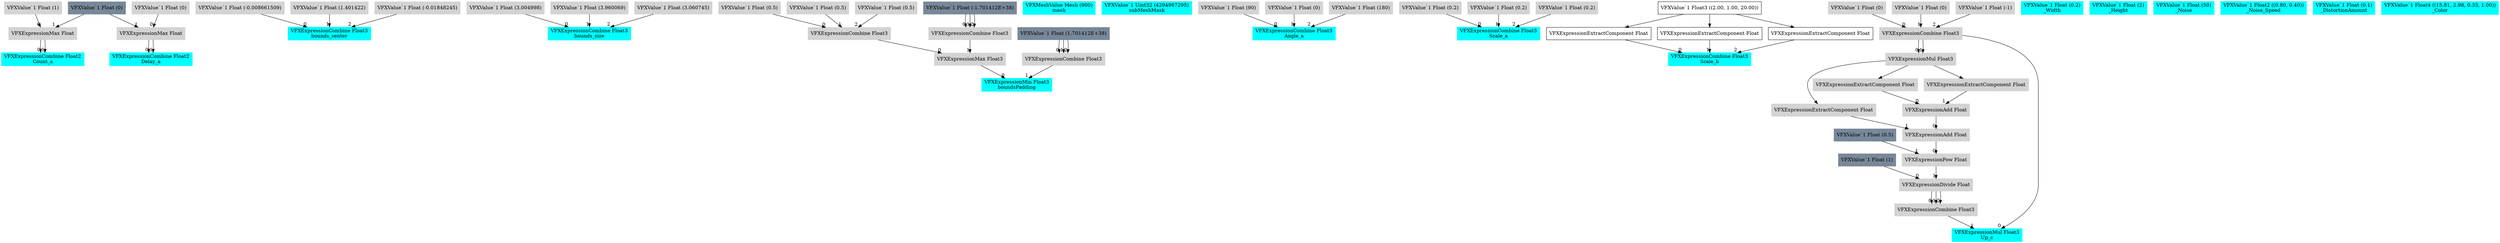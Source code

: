 digraph G {
node0 [shape="box" color="cyan" style="filled" label="VFXExpressionCombine Float2
Count_a"]
node1 [shape="box" color="lightgray" style="filled" label="VFXExpressionMax Float"]
node2 [shape="box" color="lightgray" style="filled" label="VFXValue`1 Float (1)"]
node3 [shape="box" color="lightslategray" style="filled" label="VFXValue`1 Float (0)"]
node4 [shape="box" color="cyan" style="filled" label="VFXExpressionCombine Float2
Delay_a"]
node5 [shape="box" color="lightgray" style="filled" label="VFXExpressionMax Float"]
node6 [shape="box" color="lightgray" style="filled" label="VFXValue`1 Float (0)"]
node7 [shape="box" color="cyan" style="filled" label="VFXExpressionCombine Float3
bounds_center"]
node8 [shape="box" color="lightgray" style="filled" label="VFXValue`1 Float (-0.008661509)"]
node9 [shape="box" color="lightgray" style="filled" label="VFXValue`1 Float (1.401422)"]
node10 [shape="box" color="lightgray" style="filled" label="VFXValue`1 Float (-0.01848245)"]
node11 [shape="box" color="cyan" style="filled" label="VFXExpressionCombine Float3
bounds_size"]
node12 [shape="box" color="lightgray" style="filled" label="VFXValue`1 Float (3.004998)"]
node13 [shape="box" color="lightgray" style="filled" label="VFXValue`1 Float (3.960069)"]
node14 [shape="box" color="lightgray" style="filled" label="VFXValue`1 Float (3.060745)"]
node15 [shape="box" color="cyan" style="filled" label="VFXExpressionMin Float3
boundsPadding"]
node16 [shape="box" color="lightgray" style="filled" label="VFXExpressionMax Float3"]
node17 [shape="box" color="lightgray" style="filled" label="VFXExpressionCombine Float3"]
node18 [shape="box" color="lightgray" style="filled" label="VFXValue`1 Float (0.5)"]
node19 [shape="box" color="lightgray" style="filled" label="VFXValue`1 Float (0.5)"]
node20 [shape="box" color="lightgray" style="filled" label="VFXValue`1 Float (0.5)"]
node21 [shape="box" color="lightgray" style="filled" label="VFXExpressionCombine Float3"]
node22 [shape="box" color="lightslategray" style="filled" label="VFXValue`1 Float (-1.701412E+38)"]
node23 [shape="box" color="lightgray" style="filled" label="VFXExpressionCombine Float3"]
node24 [shape="box" color="lightslategray" style="filled" label="VFXValue`1 Float (1.701412E+38)"]
node25 [shape="box" color="cyan" style="filled" label="VFXMeshValue Mesh (900)
mesh"]
node26 [shape="box" color="cyan" style="filled" label="VFXValue`1 Uint32 (4294967295)
subMeshMask"]
node27 [shape="box" color="cyan" style="filled" label="VFXExpressionCombine Float3
Angle_a"]
node28 [shape="box" color="lightgray" style="filled" label="VFXValue`1 Float (90)"]
node29 [shape="box" color="lightgray" style="filled" label="VFXValue`1 Float (0)"]
node30 [shape="box" color="lightgray" style="filled" label="VFXValue`1 Float (180)"]
node31 [shape="box" color="cyan" style="filled" label="VFXExpressionCombine Float3
Scale_a"]
node32 [shape="box" color="lightgray" style="filled" label="VFXValue`1 Float (0.2)"]
node33 [shape="box" color="lightgray" style="filled" label="VFXValue`1 Float (0.2)"]
node34 [shape="box" color="lightgray" style="filled" label="VFXValue`1 Float (0.2)"]
node35 [shape="box" color="cyan" style="filled" label="VFXExpressionCombine Float3
Scale_b"]
node36 [shape="box" label="VFXExpressionExtractComponent Float"]
node37 [shape="box" label="VFXValue`1 Float3 ((2.00, 1.00, 20.00))"]
node38 [shape="box" label="VFXExpressionExtractComponent Float"]
node39 [shape="box" label="VFXExpressionExtractComponent Float"]
node40 [shape="box" color="cyan" style="filled" label="VFXExpressionMul Float3
Up_c"]
node41 [shape="box" color="lightgray" style="filled" label="VFXExpressionCombine Float3"]
node42 [shape="box" color="lightgray" style="filled" label="VFXValue`1 Float (0)"]
node43 [shape="box" color="lightgray" style="filled" label="VFXValue`1 Float (0)"]
node44 [shape="box" color="lightgray" style="filled" label="VFXValue`1 Float (-1)"]
node45 [shape="box" color="lightgray" style="filled" label="VFXExpressionCombine Float3"]
node46 [shape="box" color="lightgray" style="filled" label="VFXExpressionDivide Float"]
node47 [shape="box" color="lightslategray" style="filled" label="VFXValue`1 Float (1)"]
node48 [shape="box" color="lightgray" style="filled" label="VFXExpressionPow Float"]
node49 [shape="box" color="lightgray" style="filled" label="VFXExpressionAdd Float"]
node50 [shape="box" color="lightgray" style="filled" label="VFXExpressionAdd Float"]
node51 [shape="box" color="lightgray" style="filled" label="VFXExpressionExtractComponent Float"]
node52 [shape="box" color="lightgray" style="filled" label="VFXExpressionMul Float3"]
node53 [shape="box" color="lightgray" style="filled" label="VFXExpressionExtractComponent Float"]
node54 [shape="box" color="lightgray" style="filled" label="VFXExpressionExtractComponent Float"]
node55 [shape="box" color="lightslategray" style="filled" label="VFXValue`1 Float (0.5)"]
node56 [shape="box" color="cyan" style="filled" label="VFXValue`1 Float (0.2)
_Width"]
node57 [shape="box" color="cyan" style="filled" label="VFXValue`1 Float (2)
_Height"]
node58 [shape="box" color="cyan" style="filled" label="VFXValue`1 Float (50)
_Noise"]
node59 [shape="box" color="cyan" style="filled" label="VFXValue`1 Float2 ((0.80, 0.40))
_Noise_Speed"]
node60 [shape="box" color="cyan" style="filled" label="VFXValue`1 Float (0.1)
_DistortionAmount"]
node61 [shape="box" color="cyan" style="filled" label="VFXValue`1 Float4 ((15.81, 2.98, 0.33, 1.00))
_Color"]
node1 -> node0 [headlabel="0"]
node1 -> node0 [headlabel="1"]
node2 -> node1 [headlabel="0"]
node3 -> node1 [headlabel="1"]
node5 -> node4 [headlabel="0"]
node5 -> node4 [headlabel="1"]
node6 -> node5 [headlabel="0"]
node3 -> node5 [headlabel="1"]
node8 -> node7 [headlabel="0"]
node9 -> node7 [headlabel="1"]
node10 -> node7 [headlabel="2"]
node12 -> node11 [headlabel="0"]
node13 -> node11 [headlabel="1"]
node14 -> node11 [headlabel="2"]
node16 -> node15 [headlabel="0"]
node23 -> node15 [headlabel="1"]
node17 -> node16 [headlabel="0"]
node21 -> node16 [headlabel="1"]
node18 -> node17 [headlabel="0"]
node19 -> node17 [headlabel="1"]
node20 -> node17 [headlabel="2"]
node22 -> node21 [headlabel="0"]
node22 -> node21 [headlabel="1"]
node22 -> node21 [headlabel="2"]
node24 -> node23 [headlabel="0"]
node24 -> node23 [headlabel="1"]
node24 -> node23 [headlabel="2"]
node28 -> node27 [headlabel="0"]
node29 -> node27 [headlabel="1"]
node30 -> node27 [headlabel="2"]
node32 -> node31 [headlabel="0"]
node33 -> node31 [headlabel="1"]
node34 -> node31 [headlabel="2"]
node36 -> node35 [headlabel="0"]
node38 -> node35 [headlabel="1"]
node39 -> node35 [headlabel="2"]
node37 -> node36 
node37 -> node38 
node37 -> node39 
node41 -> node40 [headlabel="0"]
node45 -> node40 [headlabel="1"]
node42 -> node41 [headlabel="0"]
node43 -> node41 [headlabel="1"]
node44 -> node41 [headlabel="2"]
node46 -> node45 [headlabel="0"]
node46 -> node45 [headlabel="1"]
node46 -> node45 [headlabel="2"]
node47 -> node46 [headlabel="0"]
node48 -> node46 [headlabel="1"]
node49 -> node48 [headlabel="0"]
node55 -> node48 [headlabel="1"]
node50 -> node49 [headlabel="0"]
node54 -> node49 [headlabel="1"]
node51 -> node50 [headlabel="0"]
node53 -> node50 [headlabel="1"]
node52 -> node51 
node41 -> node52 [headlabel="0"]
node41 -> node52 [headlabel="1"]
node52 -> node53 
node52 -> node54 
}
